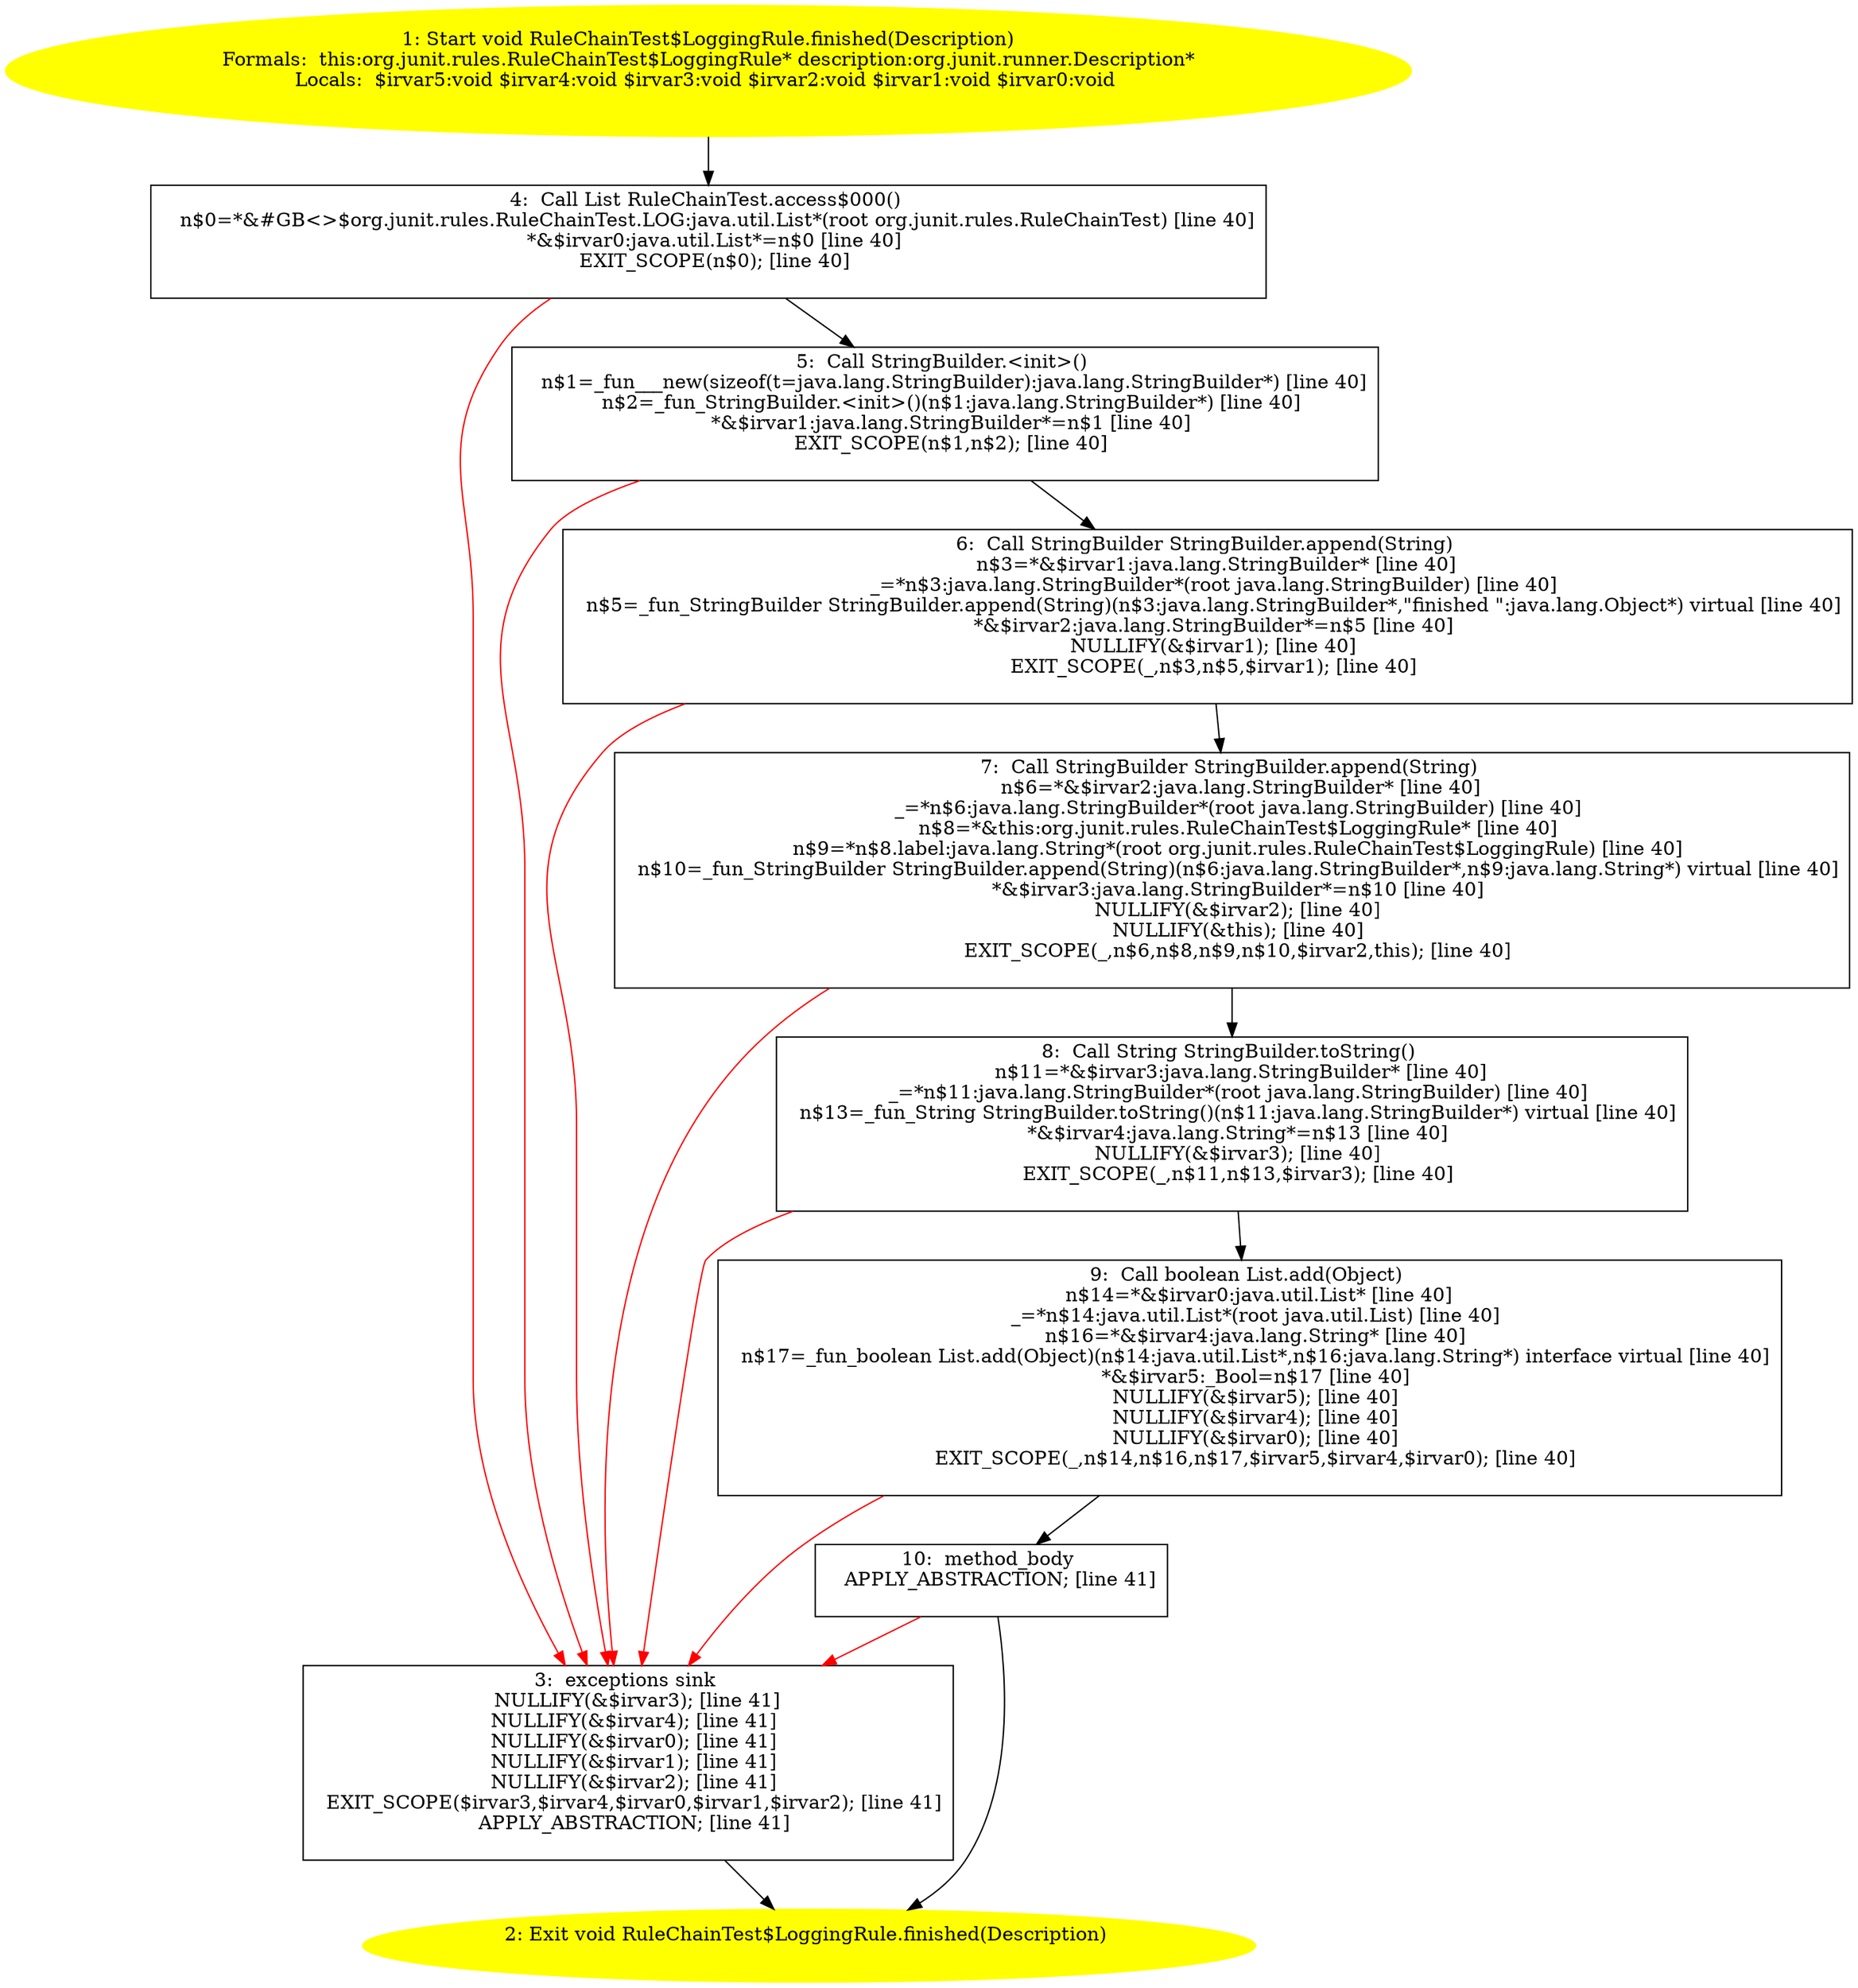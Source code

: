 /* @generated */
digraph cfg {
"org.junit.rules.RuleChainTest$LoggingRule.finished(org.junit.runner.Description):void.a647f4fd6478be97986bb07960b0f41f_1" [label="1: Start void RuleChainTest$LoggingRule.finished(Description)\nFormals:  this:org.junit.rules.RuleChainTest$LoggingRule* description:org.junit.runner.Description*\nLocals:  $irvar5:void $irvar4:void $irvar3:void $irvar2:void $irvar1:void $irvar0:void \n  " color=yellow style=filled]
	

	 "org.junit.rules.RuleChainTest$LoggingRule.finished(org.junit.runner.Description):void.a647f4fd6478be97986bb07960b0f41f_1" -> "org.junit.rules.RuleChainTest$LoggingRule.finished(org.junit.runner.Description):void.a647f4fd6478be97986bb07960b0f41f_4" ;
"org.junit.rules.RuleChainTest$LoggingRule.finished(org.junit.runner.Description):void.a647f4fd6478be97986bb07960b0f41f_2" [label="2: Exit void RuleChainTest$LoggingRule.finished(Description) \n  " color=yellow style=filled]
	

"org.junit.rules.RuleChainTest$LoggingRule.finished(org.junit.runner.Description):void.a647f4fd6478be97986bb07960b0f41f_3" [label="3:  exceptions sink \n   NULLIFY(&$irvar3); [line 41]\n  NULLIFY(&$irvar4); [line 41]\n  NULLIFY(&$irvar0); [line 41]\n  NULLIFY(&$irvar1); [line 41]\n  NULLIFY(&$irvar2); [line 41]\n  EXIT_SCOPE($irvar3,$irvar4,$irvar0,$irvar1,$irvar2); [line 41]\n  APPLY_ABSTRACTION; [line 41]\n " shape="box"]
	

	 "org.junit.rules.RuleChainTest$LoggingRule.finished(org.junit.runner.Description):void.a647f4fd6478be97986bb07960b0f41f_3" -> "org.junit.rules.RuleChainTest$LoggingRule.finished(org.junit.runner.Description):void.a647f4fd6478be97986bb07960b0f41f_2" ;
"org.junit.rules.RuleChainTest$LoggingRule.finished(org.junit.runner.Description):void.a647f4fd6478be97986bb07960b0f41f_4" [label="4:  Call List RuleChainTest.access$000() \n   n$0=*&#GB<>$org.junit.rules.RuleChainTest.LOG:java.util.List*(root org.junit.rules.RuleChainTest) [line 40]\n  *&$irvar0:java.util.List*=n$0 [line 40]\n  EXIT_SCOPE(n$0); [line 40]\n " shape="box"]
	

	 "org.junit.rules.RuleChainTest$LoggingRule.finished(org.junit.runner.Description):void.a647f4fd6478be97986bb07960b0f41f_4" -> "org.junit.rules.RuleChainTest$LoggingRule.finished(org.junit.runner.Description):void.a647f4fd6478be97986bb07960b0f41f_5" ;
	 "org.junit.rules.RuleChainTest$LoggingRule.finished(org.junit.runner.Description):void.a647f4fd6478be97986bb07960b0f41f_4" -> "org.junit.rules.RuleChainTest$LoggingRule.finished(org.junit.runner.Description):void.a647f4fd6478be97986bb07960b0f41f_3" [color="red" ];
"org.junit.rules.RuleChainTest$LoggingRule.finished(org.junit.runner.Description):void.a647f4fd6478be97986bb07960b0f41f_5" [label="5:  Call StringBuilder.<init>() \n   n$1=_fun___new(sizeof(t=java.lang.StringBuilder):java.lang.StringBuilder*) [line 40]\n  n$2=_fun_StringBuilder.<init>()(n$1:java.lang.StringBuilder*) [line 40]\n  *&$irvar1:java.lang.StringBuilder*=n$1 [line 40]\n  EXIT_SCOPE(n$1,n$2); [line 40]\n " shape="box"]
	

	 "org.junit.rules.RuleChainTest$LoggingRule.finished(org.junit.runner.Description):void.a647f4fd6478be97986bb07960b0f41f_5" -> "org.junit.rules.RuleChainTest$LoggingRule.finished(org.junit.runner.Description):void.a647f4fd6478be97986bb07960b0f41f_6" ;
	 "org.junit.rules.RuleChainTest$LoggingRule.finished(org.junit.runner.Description):void.a647f4fd6478be97986bb07960b0f41f_5" -> "org.junit.rules.RuleChainTest$LoggingRule.finished(org.junit.runner.Description):void.a647f4fd6478be97986bb07960b0f41f_3" [color="red" ];
"org.junit.rules.RuleChainTest$LoggingRule.finished(org.junit.runner.Description):void.a647f4fd6478be97986bb07960b0f41f_6" [label="6:  Call StringBuilder StringBuilder.append(String) \n   n$3=*&$irvar1:java.lang.StringBuilder* [line 40]\n  _=*n$3:java.lang.StringBuilder*(root java.lang.StringBuilder) [line 40]\n  n$5=_fun_StringBuilder StringBuilder.append(String)(n$3:java.lang.StringBuilder*,\"finished \":java.lang.Object*) virtual [line 40]\n  *&$irvar2:java.lang.StringBuilder*=n$5 [line 40]\n  NULLIFY(&$irvar1); [line 40]\n  EXIT_SCOPE(_,n$3,n$5,$irvar1); [line 40]\n " shape="box"]
	

	 "org.junit.rules.RuleChainTest$LoggingRule.finished(org.junit.runner.Description):void.a647f4fd6478be97986bb07960b0f41f_6" -> "org.junit.rules.RuleChainTest$LoggingRule.finished(org.junit.runner.Description):void.a647f4fd6478be97986bb07960b0f41f_7" ;
	 "org.junit.rules.RuleChainTest$LoggingRule.finished(org.junit.runner.Description):void.a647f4fd6478be97986bb07960b0f41f_6" -> "org.junit.rules.RuleChainTest$LoggingRule.finished(org.junit.runner.Description):void.a647f4fd6478be97986bb07960b0f41f_3" [color="red" ];
"org.junit.rules.RuleChainTest$LoggingRule.finished(org.junit.runner.Description):void.a647f4fd6478be97986bb07960b0f41f_7" [label="7:  Call StringBuilder StringBuilder.append(String) \n   n$6=*&$irvar2:java.lang.StringBuilder* [line 40]\n  _=*n$6:java.lang.StringBuilder*(root java.lang.StringBuilder) [line 40]\n  n$8=*&this:org.junit.rules.RuleChainTest$LoggingRule* [line 40]\n  n$9=*n$8.label:java.lang.String*(root org.junit.rules.RuleChainTest$LoggingRule) [line 40]\n  n$10=_fun_StringBuilder StringBuilder.append(String)(n$6:java.lang.StringBuilder*,n$9:java.lang.String*) virtual [line 40]\n  *&$irvar3:java.lang.StringBuilder*=n$10 [line 40]\n  NULLIFY(&$irvar2); [line 40]\n  NULLIFY(&this); [line 40]\n  EXIT_SCOPE(_,n$6,n$8,n$9,n$10,$irvar2,this); [line 40]\n " shape="box"]
	

	 "org.junit.rules.RuleChainTest$LoggingRule.finished(org.junit.runner.Description):void.a647f4fd6478be97986bb07960b0f41f_7" -> "org.junit.rules.RuleChainTest$LoggingRule.finished(org.junit.runner.Description):void.a647f4fd6478be97986bb07960b0f41f_8" ;
	 "org.junit.rules.RuleChainTest$LoggingRule.finished(org.junit.runner.Description):void.a647f4fd6478be97986bb07960b0f41f_7" -> "org.junit.rules.RuleChainTest$LoggingRule.finished(org.junit.runner.Description):void.a647f4fd6478be97986bb07960b0f41f_3" [color="red" ];
"org.junit.rules.RuleChainTest$LoggingRule.finished(org.junit.runner.Description):void.a647f4fd6478be97986bb07960b0f41f_8" [label="8:  Call String StringBuilder.toString() \n   n$11=*&$irvar3:java.lang.StringBuilder* [line 40]\n  _=*n$11:java.lang.StringBuilder*(root java.lang.StringBuilder) [line 40]\n  n$13=_fun_String StringBuilder.toString()(n$11:java.lang.StringBuilder*) virtual [line 40]\n  *&$irvar4:java.lang.String*=n$13 [line 40]\n  NULLIFY(&$irvar3); [line 40]\n  EXIT_SCOPE(_,n$11,n$13,$irvar3); [line 40]\n " shape="box"]
	

	 "org.junit.rules.RuleChainTest$LoggingRule.finished(org.junit.runner.Description):void.a647f4fd6478be97986bb07960b0f41f_8" -> "org.junit.rules.RuleChainTest$LoggingRule.finished(org.junit.runner.Description):void.a647f4fd6478be97986bb07960b0f41f_9" ;
	 "org.junit.rules.RuleChainTest$LoggingRule.finished(org.junit.runner.Description):void.a647f4fd6478be97986bb07960b0f41f_8" -> "org.junit.rules.RuleChainTest$LoggingRule.finished(org.junit.runner.Description):void.a647f4fd6478be97986bb07960b0f41f_3" [color="red" ];
"org.junit.rules.RuleChainTest$LoggingRule.finished(org.junit.runner.Description):void.a647f4fd6478be97986bb07960b0f41f_9" [label="9:  Call boolean List.add(Object) \n   n$14=*&$irvar0:java.util.List* [line 40]\n  _=*n$14:java.util.List*(root java.util.List) [line 40]\n  n$16=*&$irvar4:java.lang.String* [line 40]\n  n$17=_fun_boolean List.add(Object)(n$14:java.util.List*,n$16:java.lang.String*) interface virtual [line 40]\n  *&$irvar5:_Bool=n$17 [line 40]\n  NULLIFY(&$irvar5); [line 40]\n  NULLIFY(&$irvar4); [line 40]\n  NULLIFY(&$irvar0); [line 40]\n  EXIT_SCOPE(_,n$14,n$16,n$17,$irvar5,$irvar4,$irvar0); [line 40]\n " shape="box"]
	

	 "org.junit.rules.RuleChainTest$LoggingRule.finished(org.junit.runner.Description):void.a647f4fd6478be97986bb07960b0f41f_9" -> "org.junit.rules.RuleChainTest$LoggingRule.finished(org.junit.runner.Description):void.a647f4fd6478be97986bb07960b0f41f_10" ;
	 "org.junit.rules.RuleChainTest$LoggingRule.finished(org.junit.runner.Description):void.a647f4fd6478be97986bb07960b0f41f_9" -> "org.junit.rules.RuleChainTest$LoggingRule.finished(org.junit.runner.Description):void.a647f4fd6478be97986bb07960b0f41f_3" [color="red" ];
"org.junit.rules.RuleChainTest$LoggingRule.finished(org.junit.runner.Description):void.a647f4fd6478be97986bb07960b0f41f_10" [label="10:  method_body \n   APPLY_ABSTRACTION; [line 41]\n " shape="box"]
	

	 "org.junit.rules.RuleChainTest$LoggingRule.finished(org.junit.runner.Description):void.a647f4fd6478be97986bb07960b0f41f_10" -> "org.junit.rules.RuleChainTest$LoggingRule.finished(org.junit.runner.Description):void.a647f4fd6478be97986bb07960b0f41f_2" ;
	 "org.junit.rules.RuleChainTest$LoggingRule.finished(org.junit.runner.Description):void.a647f4fd6478be97986bb07960b0f41f_10" -> "org.junit.rules.RuleChainTest$LoggingRule.finished(org.junit.runner.Description):void.a647f4fd6478be97986bb07960b0f41f_3" [color="red" ];
}
